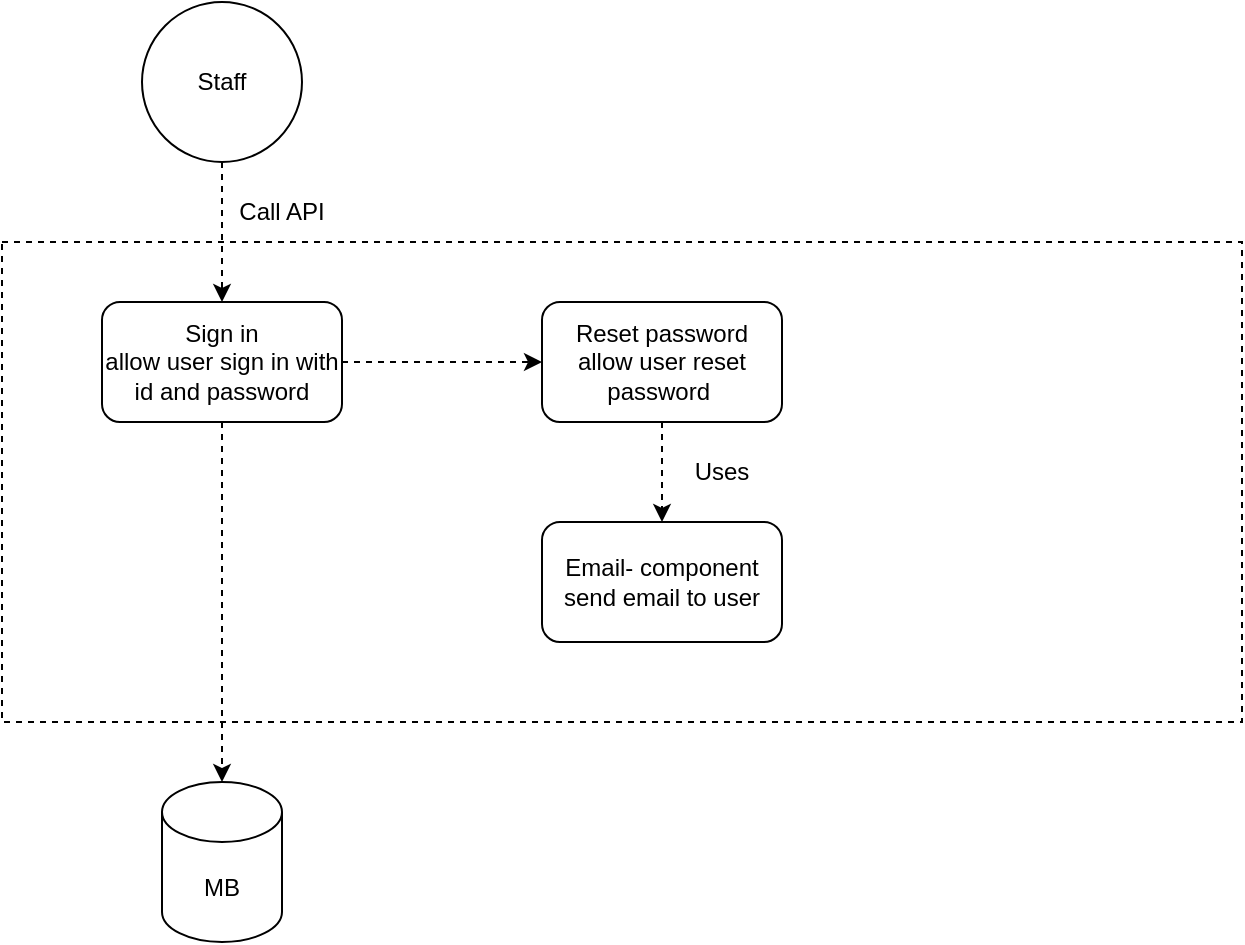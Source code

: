 <mxfile version="21.3.3" type="github">
  <diagram name="Page-1" id="u7EaWowFhbDuemNfaLbK">
    <mxGraphModel dx="954" dy="647" grid="1" gridSize="10" guides="1" tooltips="1" connect="1" arrows="1" fold="1" page="1" pageScale="1" pageWidth="827" pageHeight="1169" math="0" shadow="0">
      <root>
        <mxCell id="0" />
        <mxCell id="1" parent="0" />
        <mxCell id="_pH0yT8YcncMFwHLvWkE-6" value="" style="rounded=0;whiteSpace=wrap;html=1;dashed=1;" vertex="1" parent="1">
          <mxGeometry x="80" y="200" width="620" height="240" as="geometry" />
        </mxCell>
        <mxCell id="_pH0yT8YcncMFwHLvWkE-7" style="edgeStyle=orthogonalEdgeStyle;rounded=0;orthogonalLoop=1;jettySize=auto;html=1;exitX=0.5;exitY=1;exitDx=0;exitDy=0;entryX=0.5;entryY=0;entryDx=0;entryDy=0;dashed=1;" edge="1" parent="1" source="_pH0yT8YcncMFwHLvWkE-1" target="_pH0yT8YcncMFwHLvWkE-2">
          <mxGeometry relative="1" as="geometry" />
        </mxCell>
        <mxCell id="_pH0yT8YcncMFwHLvWkE-1" value="Staff" style="ellipse;whiteSpace=wrap;html=1;aspect=fixed;" vertex="1" parent="1">
          <mxGeometry x="150" y="80" width="80" height="80" as="geometry" />
        </mxCell>
        <mxCell id="_pH0yT8YcncMFwHLvWkE-8" style="edgeStyle=orthogonalEdgeStyle;rounded=0;orthogonalLoop=1;jettySize=auto;html=1;entryX=0.5;entryY=0;entryDx=0;entryDy=0;entryPerimeter=0;dashed=1;" edge="1" parent="1" source="_pH0yT8YcncMFwHLvWkE-2" target="_pH0yT8YcncMFwHLvWkE-5">
          <mxGeometry relative="1" as="geometry" />
        </mxCell>
        <mxCell id="_pH0yT8YcncMFwHLvWkE-10" style="edgeStyle=orthogonalEdgeStyle;rounded=0;orthogonalLoop=1;jettySize=auto;html=1;dashed=1;" edge="1" parent="1" source="_pH0yT8YcncMFwHLvWkE-2" target="_pH0yT8YcncMFwHLvWkE-3">
          <mxGeometry relative="1" as="geometry" />
        </mxCell>
        <mxCell id="_pH0yT8YcncMFwHLvWkE-2" value="Sign in&lt;br&gt;allow user sign in with id and password" style="rounded=1;whiteSpace=wrap;html=1;" vertex="1" parent="1">
          <mxGeometry x="130" y="230" width="120" height="60" as="geometry" />
        </mxCell>
        <mxCell id="_pH0yT8YcncMFwHLvWkE-11" style="edgeStyle=orthogonalEdgeStyle;rounded=0;orthogonalLoop=1;jettySize=auto;html=1;exitX=0.5;exitY=1;exitDx=0;exitDy=0;dashed=1;" edge="1" parent="1" source="_pH0yT8YcncMFwHLvWkE-3" target="_pH0yT8YcncMFwHLvWkE-4">
          <mxGeometry relative="1" as="geometry" />
        </mxCell>
        <mxCell id="_pH0yT8YcncMFwHLvWkE-3" value="Reset password&lt;br&gt;allow user reset password&amp;nbsp;" style="rounded=1;whiteSpace=wrap;html=1;" vertex="1" parent="1">
          <mxGeometry x="350" y="230" width="120" height="60" as="geometry" />
        </mxCell>
        <mxCell id="_pH0yT8YcncMFwHLvWkE-4" value="Email- component&lt;br&gt;send email to user" style="rounded=1;whiteSpace=wrap;html=1;" vertex="1" parent="1">
          <mxGeometry x="350" y="340" width="120" height="60" as="geometry" />
        </mxCell>
        <mxCell id="_pH0yT8YcncMFwHLvWkE-5" value="MB&lt;br&gt;" style="shape=cylinder3;whiteSpace=wrap;html=1;boundedLbl=1;backgroundOutline=1;size=15;" vertex="1" parent="1">
          <mxGeometry x="160" y="470" width="60" height="80" as="geometry" />
        </mxCell>
        <mxCell id="_pH0yT8YcncMFwHLvWkE-12" value="Uses" style="text;html=1;strokeColor=none;fillColor=none;align=center;verticalAlign=middle;whiteSpace=wrap;rounded=0;" vertex="1" parent="1">
          <mxGeometry x="410" y="300" width="60" height="30" as="geometry" />
        </mxCell>
        <mxCell id="_pH0yT8YcncMFwHLvWkE-13" value="Call API" style="text;html=1;strokeColor=none;fillColor=none;align=center;verticalAlign=middle;whiteSpace=wrap;rounded=0;" vertex="1" parent="1">
          <mxGeometry x="190" y="170" width="60" height="30" as="geometry" />
        </mxCell>
      </root>
    </mxGraphModel>
  </diagram>
</mxfile>
